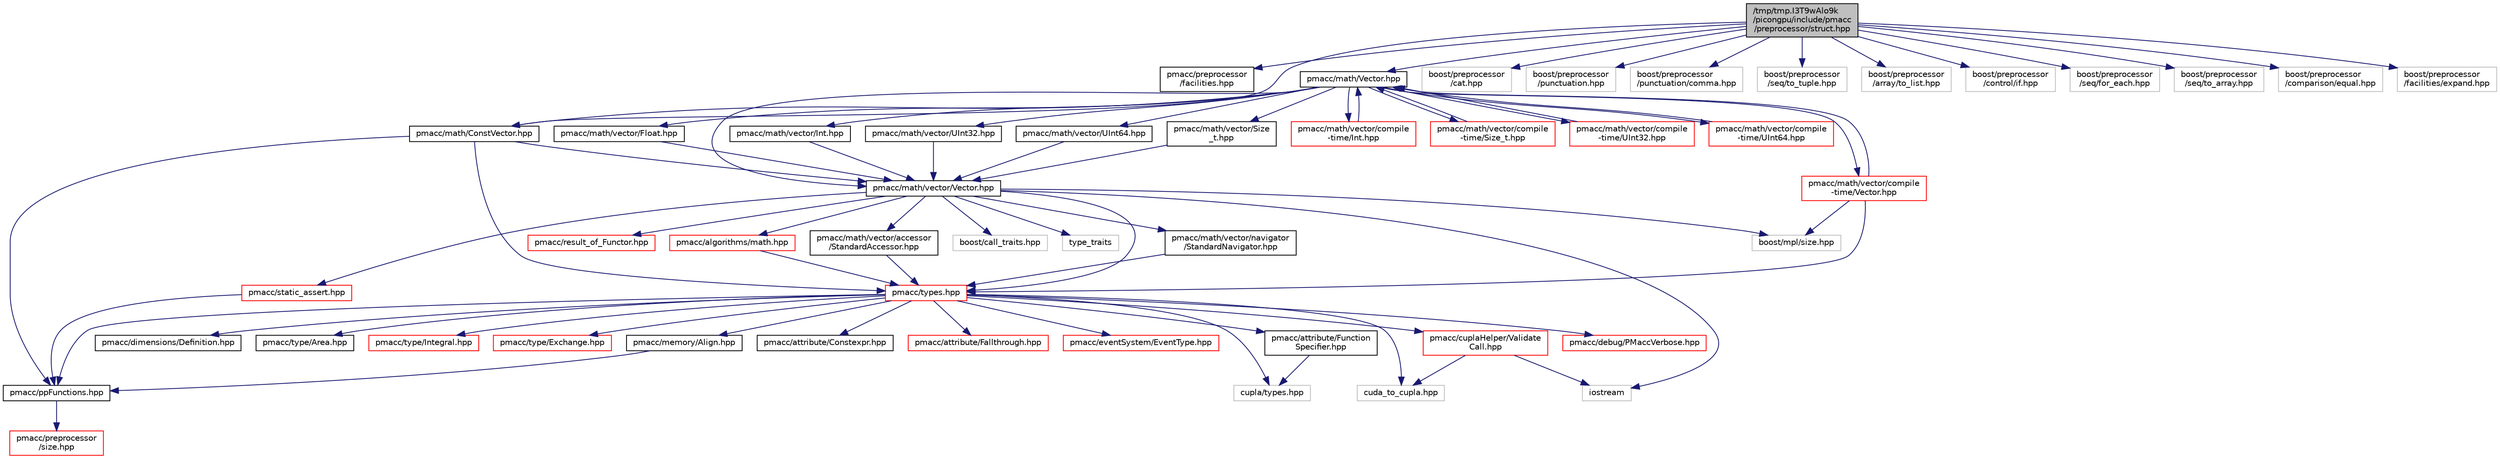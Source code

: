 digraph "/tmp/tmp.I3T9wAlo9k/picongpu/include/pmacc/preprocessor/struct.hpp"
{
 // LATEX_PDF_SIZE
  edge [fontname="Helvetica",fontsize="10",labelfontname="Helvetica",labelfontsize="10"];
  node [fontname="Helvetica",fontsize="10",shape=record];
  Node1 [label="/tmp/tmp.I3T9wAlo9k\l/picongpu/include/pmacc\l/preprocessor/struct.hpp",height=0.2,width=0.4,color="black", fillcolor="grey75", style="filled", fontcolor="black",tooltip=" "];
  Node1 -> Node2 [color="midnightblue",fontsize="10",style="solid",fontname="Helvetica"];
  Node2 [label="pmacc/preprocessor\l/facilities.hpp",height=0.2,width=0.4,color="black", fillcolor="white", style="filled",URL="$facilities_8hpp_source.html",tooltip=" "];
  Node1 -> Node3 [color="midnightblue",fontsize="10",style="solid",fontname="Helvetica"];
  Node3 [label="pmacc/math/ConstVector.hpp",height=0.2,width=0.4,color="black", fillcolor="white", style="filled",URL="$_const_vector_8hpp_source.html",tooltip=" "];
  Node3 -> Node4 [color="midnightblue",fontsize="10",style="solid",fontname="Helvetica"];
  Node4 [label="pmacc/math/vector/Vector.hpp",height=0.2,width=0.4,color="black", fillcolor="white", style="filled",URL="$pmacc_2math_2vector_2vector_8hpp_source.html",tooltip=" "];
  Node4 -> Node5 [color="midnightblue",fontsize="10",style="solid",fontname="Helvetica"];
  Node5 [label="pmacc/math/vector/accessor\l/StandardAccessor.hpp",height=0.2,width=0.4,color="black", fillcolor="white", style="filled",URL="$_standard_accessor_8hpp_source.html",tooltip=" "];
  Node5 -> Node6 [color="midnightblue",fontsize="10",style="solid",fontname="Helvetica"];
  Node6 [label="pmacc/types.hpp",height=0.2,width=0.4,color="red", fillcolor="white", style="filled",URL="$types_8hpp_source.html",tooltip=" "];
  Node6 -> Node7 [color="midnightblue",fontsize="10",style="solid",fontname="Helvetica"];
  Node7 [label="cupla/types.hpp",height=0.2,width=0.4,color="grey75", fillcolor="white", style="filled",tooltip=" "];
  Node6 -> Node8 [color="midnightblue",fontsize="10",style="solid",fontname="Helvetica"];
  Node8 [label="cuda_to_cupla.hpp",height=0.2,width=0.4,color="grey75", fillcolor="white", style="filled",tooltip=" "];
  Node6 -> Node9 [color="midnightblue",fontsize="10",style="solid",fontname="Helvetica"];
  Node9 [label="pmacc/debug/PMaccVerbose.hpp",height=0.2,width=0.4,color="red", fillcolor="white", style="filled",URL="$_p_macc_verbose_8hpp_source.html",tooltip=" "];
  Node6 -> Node18 [color="midnightblue",fontsize="10",style="solid",fontname="Helvetica"];
  Node18 [label="pmacc/ppFunctions.hpp",height=0.2,width=0.4,color="black", fillcolor="white", style="filled",URL="$pp_functions_8hpp_source.html",tooltip=" "];
  Node18 -> Node19 [color="midnightblue",fontsize="10",style="solid",fontname="Helvetica"];
  Node19 [label="pmacc/preprocessor\l/size.hpp",height=0.2,width=0.4,color="red", fillcolor="white", style="filled",URL="$size_8hpp_source.html",tooltip=" "];
  Node6 -> Node21 [color="midnightblue",fontsize="10",style="solid",fontname="Helvetica"];
  Node21 [label="pmacc/dimensions/Definition.hpp",height=0.2,width=0.4,color="black", fillcolor="white", style="filled",URL="$_definition_8hpp_source.html",tooltip=" "];
  Node6 -> Node22 [color="midnightblue",fontsize="10",style="solid",fontname="Helvetica"];
  Node22 [label="pmacc/type/Area.hpp",height=0.2,width=0.4,color="black", fillcolor="white", style="filled",URL="$_area_8hpp_source.html",tooltip=" "];
  Node6 -> Node23 [color="midnightblue",fontsize="10",style="solid",fontname="Helvetica"];
  Node23 [label="pmacc/type/Integral.hpp",height=0.2,width=0.4,color="red", fillcolor="white", style="filled",URL="$_integral_8hpp_source.html",tooltip=" "];
  Node6 -> Node24 [color="midnightblue",fontsize="10",style="solid",fontname="Helvetica"];
  Node24 [label="pmacc/type/Exchange.hpp",height=0.2,width=0.4,color="red", fillcolor="white", style="filled",URL="$type_2_exchange_8hpp_source.html",tooltip=" "];
  Node6 -> Node25 [color="midnightblue",fontsize="10",style="solid",fontname="Helvetica"];
  Node25 [label="pmacc/attribute/Function\lSpecifier.hpp",height=0.2,width=0.4,color="black", fillcolor="white", style="filled",URL="$_function_specifier_8hpp_source.html",tooltip=" "];
  Node25 -> Node7 [color="midnightblue",fontsize="10",style="solid",fontname="Helvetica"];
  Node6 -> Node26 [color="midnightblue",fontsize="10",style="solid",fontname="Helvetica"];
  Node26 [label="pmacc/attribute/Constexpr.hpp",height=0.2,width=0.4,color="black", fillcolor="white", style="filled",URL="$_constexpr_8hpp_source.html",tooltip=" "];
  Node6 -> Node27 [color="midnightblue",fontsize="10",style="solid",fontname="Helvetica"];
  Node27 [label="pmacc/attribute/Fallthrough.hpp",height=0.2,width=0.4,color="red", fillcolor="white", style="filled",URL="$_fallthrough_8hpp_source.html",tooltip=" "];
  Node6 -> Node30 [color="midnightblue",fontsize="10",style="solid",fontname="Helvetica"];
  Node30 [label="pmacc/eventSystem/EventType.hpp",height=0.2,width=0.4,color="red", fillcolor="white", style="filled",URL="$_event_type_8hpp_source.html",tooltip=" "];
  Node6 -> Node31 [color="midnightblue",fontsize="10",style="solid",fontname="Helvetica"];
  Node31 [label="pmacc/cuplaHelper/Validate\lCall.hpp",height=0.2,width=0.4,color="red", fillcolor="white", style="filled",URL="$_validate_call_8hpp_source.html",tooltip=" "];
  Node31 -> Node8 [color="midnightblue",fontsize="10",style="solid",fontname="Helvetica"];
  Node31 -> Node14 [color="midnightblue",fontsize="10",style="solid",fontname="Helvetica"];
  Node14 [label="iostream",height=0.2,width=0.4,color="grey75", fillcolor="white", style="filled",tooltip=" "];
  Node6 -> Node33 [color="midnightblue",fontsize="10",style="solid",fontname="Helvetica"];
  Node33 [label="pmacc/memory/Align.hpp",height=0.2,width=0.4,color="black", fillcolor="white", style="filled",URL="$_align_8hpp_source.html",tooltip=" "];
  Node33 -> Node18 [color="midnightblue",fontsize="10",style="solid",fontname="Helvetica"];
  Node4 -> Node38 [color="midnightblue",fontsize="10",style="solid",fontname="Helvetica"];
  Node38 [label="pmacc/math/vector/navigator\l/StandardNavigator.hpp",height=0.2,width=0.4,color="black", fillcolor="white", style="filled",URL="$_standard_navigator_8hpp_source.html",tooltip=" "];
  Node38 -> Node6 [color="midnightblue",fontsize="10",style="solid",fontname="Helvetica"];
  Node4 -> Node39 [color="midnightblue",fontsize="10",style="solid",fontname="Helvetica"];
  Node39 [label="pmacc/result_of_Functor.hpp",height=0.2,width=0.4,color="red", fillcolor="white", style="filled",URL="$result__of___functor_8hpp_source.html",tooltip=" "];
  Node4 -> Node41 [color="midnightblue",fontsize="10",style="solid",fontname="Helvetica"];
  Node41 [label="pmacc/static_assert.hpp",height=0.2,width=0.4,color="red", fillcolor="white", style="filled",URL="$static__assert_8hpp_source.html",tooltip=" "];
  Node41 -> Node18 [color="midnightblue",fontsize="10",style="solid",fontname="Helvetica"];
  Node4 -> Node6 [color="midnightblue",fontsize="10",style="solid",fontname="Helvetica"];
  Node4 -> Node43 [color="midnightblue",fontsize="10",style="solid",fontname="Helvetica"];
  Node43 [label="pmacc/algorithms/math.hpp",height=0.2,width=0.4,color="red", fillcolor="white", style="filled",URL="$math_8hpp_source.html",tooltip=" "];
  Node43 -> Node6 [color="midnightblue",fontsize="10",style="solid",fontname="Helvetica"];
  Node4 -> Node58 [color="midnightblue",fontsize="10",style="solid",fontname="Helvetica"];
  Node58 [label="boost/mpl/size.hpp",height=0.2,width=0.4,color="grey75", fillcolor="white", style="filled",tooltip=" "];
  Node4 -> Node59 [color="midnightblue",fontsize="10",style="solid",fontname="Helvetica"];
  Node59 [label="boost/call_traits.hpp",height=0.2,width=0.4,color="grey75", fillcolor="white", style="filled",tooltip=" "];
  Node4 -> Node14 [color="midnightblue",fontsize="10",style="solid",fontname="Helvetica"];
  Node4 -> Node60 [color="midnightblue",fontsize="10",style="solid",fontname="Helvetica"];
  Node60 [label="type_traits",height=0.2,width=0.4,color="grey75", fillcolor="white", style="filled",tooltip=" "];
  Node3 -> Node18 [color="midnightblue",fontsize="10",style="solid",fontname="Helvetica"];
  Node3 -> Node6 [color="midnightblue",fontsize="10",style="solid",fontname="Helvetica"];
  Node1 -> Node61 [color="midnightblue",fontsize="10",style="solid",fontname="Helvetica"];
  Node61 [label="pmacc/math/Vector.hpp",height=0.2,width=0.4,color="black", fillcolor="white", style="filled",URL="$pmacc_2math_2vector_8hpp_source.html",tooltip=" "];
  Node61 -> Node4 [color="midnightblue",fontsize="10",style="solid",fontname="Helvetica"];
  Node61 -> Node62 [color="midnightblue",fontsize="10",style="solid",fontname="Helvetica"];
  Node62 [label="pmacc/math/vector/Int.hpp",height=0.2,width=0.4,color="black", fillcolor="white", style="filled",URL="$_int_8hpp_source.html",tooltip=" "];
  Node62 -> Node4 [color="midnightblue",fontsize="10",style="solid",fontname="Helvetica"];
  Node61 -> Node63 [color="midnightblue",fontsize="10",style="solid",fontname="Helvetica"];
  Node63 [label="pmacc/math/vector/UInt32.hpp",height=0.2,width=0.4,color="black", fillcolor="white", style="filled",URL="$_u_int32_8hpp_source.html",tooltip=" "];
  Node63 -> Node4 [color="midnightblue",fontsize="10",style="solid",fontname="Helvetica"];
  Node61 -> Node64 [color="midnightblue",fontsize="10",style="solid",fontname="Helvetica"];
  Node64 [label="pmacc/math/vector/UInt64.hpp",height=0.2,width=0.4,color="black", fillcolor="white", style="filled",URL="$_u_int64_8hpp_source.html",tooltip=" "];
  Node64 -> Node4 [color="midnightblue",fontsize="10",style="solid",fontname="Helvetica"];
  Node61 -> Node65 [color="midnightblue",fontsize="10",style="solid",fontname="Helvetica"];
  Node65 [label="pmacc/math/vector/Size\l_t.hpp",height=0.2,width=0.4,color="black", fillcolor="white", style="filled",URL="$_size__t_8hpp_source.html",tooltip=" "];
  Node65 -> Node4 [color="midnightblue",fontsize="10",style="solid",fontname="Helvetica"];
  Node61 -> Node66 [color="midnightblue",fontsize="10",style="solid",fontname="Helvetica"];
  Node66 [label="pmacc/math/vector/Float.hpp",height=0.2,width=0.4,color="black", fillcolor="white", style="filled",URL="$_float_8hpp_source.html",tooltip=" "];
  Node66 -> Node4 [color="midnightblue",fontsize="10",style="solid",fontname="Helvetica"];
  Node61 -> Node3 [color="midnightblue",fontsize="10",style="solid",fontname="Helvetica"];
  Node61 -> Node67 [color="midnightblue",fontsize="10",style="solid",fontname="Helvetica"];
  Node67 [label="pmacc/math/vector/compile\l-time/Vector.hpp",height=0.2,width=0.4,color="red", fillcolor="white", style="filled",URL="$pmacc_2math_2vector_2compile-time_2vector_8hpp_source.html",tooltip=" "];
  Node67 -> Node58 [color="midnightblue",fontsize="10",style="solid",fontname="Helvetica"];
  Node67 -> Node61 [color="midnightblue",fontsize="10",style="solid",fontname="Helvetica"];
  Node67 -> Node6 [color="midnightblue",fontsize="10",style="solid",fontname="Helvetica"];
  Node61 -> Node79 [color="midnightblue",fontsize="10",style="solid",fontname="Helvetica"];
  Node79 [label="pmacc/math/vector/compile\l-time/Int.hpp",height=0.2,width=0.4,color="red", fillcolor="white", style="filled",URL="$compile-time_2_int_8hpp_source.html",tooltip=" "];
  Node79 -> Node61 [color="midnightblue",fontsize="10",style="solid",fontname="Helvetica"];
  Node61 -> Node81 [color="midnightblue",fontsize="10",style="solid",fontname="Helvetica"];
  Node81 [label="pmacc/math/vector/compile\l-time/Size_t.hpp",height=0.2,width=0.4,color="red", fillcolor="white", style="filled",URL="$compile-time_2_size__t_8hpp_source.html",tooltip=" "];
  Node81 -> Node61 [color="midnightblue",fontsize="10",style="solid",fontname="Helvetica"];
  Node61 -> Node82 [color="midnightblue",fontsize="10",style="solid",fontname="Helvetica"];
  Node82 [label="pmacc/math/vector/compile\l-time/UInt32.hpp",height=0.2,width=0.4,color="red", fillcolor="white", style="filled",URL="$compile-time_2_u_int32_8hpp_source.html",tooltip=" "];
  Node82 -> Node61 [color="midnightblue",fontsize="10",style="solid",fontname="Helvetica"];
  Node61 -> Node83 [color="midnightblue",fontsize="10",style="solid",fontname="Helvetica"];
  Node83 [label="pmacc/math/vector/compile\l-time/UInt64.hpp",height=0.2,width=0.4,color="red", fillcolor="white", style="filled",URL="$compile-time_2_u_int64_8hpp_source.html",tooltip=" "];
  Node83 -> Node61 [color="midnightblue",fontsize="10",style="solid",fontname="Helvetica"];
  Node1 -> Node84 [color="midnightblue",fontsize="10",style="solid",fontname="Helvetica"];
  Node84 [label="boost/preprocessor\l/cat.hpp",height=0.2,width=0.4,color="grey75", fillcolor="white", style="filled",tooltip=" "];
  Node1 -> Node85 [color="midnightblue",fontsize="10",style="solid",fontname="Helvetica"];
  Node85 [label="boost/preprocessor\l/punctuation.hpp",height=0.2,width=0.4,color="grey75", fillcolor="white", style="filled",tooltip=" "];
  Node1 -> Node86 [color="midnightblue",fontsize="10",style="solid",fontname="Helvetica"];
  Node86 [label="boost/preprocessor\l/punctuation/comma.hpp",height=0.2,width=0.4,color="grey75", fillcolor="white", style="filled",tooltip=" "];
  Node1 -> Node87 [color="midnightblue",fontsize="10",style="solid",fontname="Helvetica"];
  Node87 [label="boost/preprocessor\l/seq/to_tuple.hpp",height=0.2,width=0.4,color="grey75", fillcolor="white", style="filled",tooltip=" "];
  Node1 -> Node88 [color="midnightblue",fontsize="10",style="solid",fontname="Helvetica"];
  Node88 [label="boost/preprocessor\l/array/to_list.hpp",height=0.2,width=0.4,color="grey75", fillcolor="white", style="filled",tooltip=" "];
  Node1 -> Node89 [color="midnightblue",fontsize="10",style="solid",fontname="Helvetica"];
  Node89 [label="boost/preprocessor\l/control/if.hpp",height=0.2,width=0.4,color="grey75", fillcolor="white", style="filled",tooltip=" "];
  Node1 -> Node90 [color="midnightblue",fontsize="10",style="solid",fontname="Helvetica"];
  Node90 [label="boost/preprocessor\l/seq/for_each.hpp",height=0.2,width=0.4,color="grey75", fillcolor="white", style="filled",tooltip=" "];
  Node1 -> Node91 [color="midnightblue",fontsize="10",style="solid",fontname="Helvetica"];
  Node91 [label="boost/preprocessor\l/seq/to_array.hpp",height=0.2,width=0.4,color="grey75", fillcolor="white", style="filled",tooltip=" "];
  Node1 -> Node92 [color="midnightblue",fontsize="10",style="solid",fontname="Helvetica"];
  Node92 [label="boost/preprocessor\l/comparison/equal.hpp",height=0.2,width=0.4,color="grey75", fillcolor="white", style="filled",tooltip=" "];
  Node1 -> Node93 [color="midnightblue",fontsize="10",style="solid",fontname="Helvetica"];
  Node93 [label="boost/preprocessor\l/facilities/expand.hpp",height=0.2,width=0.4,color="grey75", fillcolor="white", style="filled",tooltip=" "];
}
